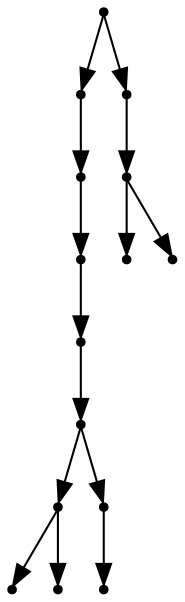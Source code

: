 digraph {
  14 [shape=point];
  9 [shape=point];
  8 [shape=point];
  7 [shape=point];
  6 [shape=point];
  5 [shape=point];
  2 [shape=point];
  0 [shape=point];
  1 [shape=point];
  4 [shape=point];
  3 [shape=point];
  13 [shape=point];
  12 [shape=point];
  10 [shape=point];
  11 [shape=point];
14 -> 9;
9 -> 8;
8 -> 7;
7 -> 6;
6 -> 5;
5 -> 2;
2 -> 0;
2 -> 1;
5 -> 4;
4 -> 3;
14 -> 13;
13 -> 12;
12 -> 10;
12 -> 11;
}
